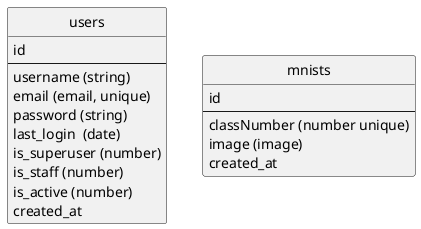 ' Previewをみたい時はPlease ALT + Dを実行してください。
@startuml postgres
hide circle

entity "users" as users {
  id
  --
  username (string)
  email (email, unique)
  password (string)
  last_login  (date)
  is_superuser (number)
  is_staff (number)
  is_active (number)
  created_at
}

entity "mnists" as mnist {
  id
  --
  classNumber (number unique)
  image (image)
  created_at
}

@enduml
